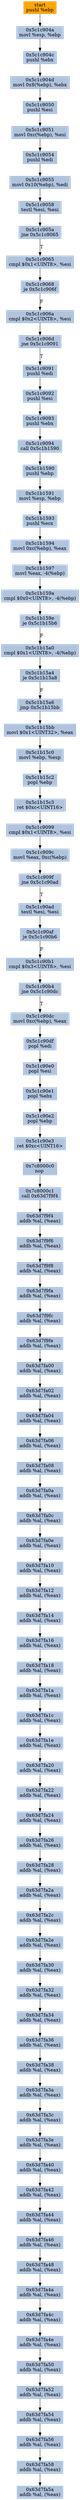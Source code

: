 digraph G {
node[shape=rectangle,style=filled,fillcolor=lightsteelblue,color=lightsteelblue]
bgcolor="transparent"
a0x5c1c9049pushl_ebp[label="start\npushl %ebp",color="lightgrey",fillcolor="orange"];
a0x5c1c904amovl_esp_ebp[label="0x5c1c904a\nmovl %esp, %ebp"];
a0x5c1c904cpushl_ebx[label="0x5c1c904c\npushl %ebx"];
a0x5c1c904dmovl_0x8ebp__ebx[label="0x5c1c904d\nmovl 0x8(%ebp), %ebx"];
a0x5c1c9050pushl_esi[label="0x5c1c9050\npushl %esi"];
a0x5c1c9051movl_0xcebp__esi[label="0x5c1c9051\nmovl 0xc(%ebp), %esi"];
a0x5c1c9054pushl_edi[label="0x5c1c9054\npushl %edi"];
a0x5c1c9055movl_0x10ebp__edi[label="0x5c1c9055\nmovl 0x10(%ebp), %edi"];
a0x5c1c9058testl_esi_esi[label="0x5c1c9058\ntestl %esi, %esi"];
a0x5c1c905ajne_0x5c1c9065[label="0x5c1c905a\njne 0x5c1c9065"];
a0x5c1c9065cmpl_0x1UINT8_esi[label="0x5c1c9065\ncmpl $0x1<UINT8>, %esi"];
a0x5c1c9068je_0x5c1c906f[label="0x5c1c9068\nje 0x5c1c906f"];
a0x5c1c906acmpl_0x2UINT8_esi[label="0x5c1c906a\ncmpl $0x2<UINT8>, %esi"];
a0x5c1c906djne_0x5c1c9091[label="0x5c1c906d\njne 0x5c1c9091"];
a0x5c1c9091pushl_edi[label="0x5c1c9091\npushl %edi"];
a0x5c1c9092pushl_esi[label="0x5c1c9092\npushl %esi"];
a0x5c1c9093pushl_ebx[label="0x5c1c9093\npushl %ebx"];
a0x5c1c9094call_0x5c1b1590[label="0x5c1c9094\ncall 0x5c1b1590"];
a0x5c1b1590pushl_ebp[label="0x5c1b1590\npushl %ebp"];
a0x5c1b1591movl_esp_ebp[label="0x5c1b1591\nmovl %esp, %ebp"];
a0x5c1b1593pushl_ecx[label="0x5c1b1593\npushl %ecx"];
a0x5c1b1594movl_0xcebp__eax[label="0x5c1b1594\nmovl 0xc(%ebp), %eax"];
a0x5c1b1597movl_eax__4ebp_[label="0x5c1b1597\nmovl %eax, -4(%ebp)"];
a0x5c1b159acmpl_0x0UINT8__4ebp_[label="0x5c1b159a\ncmpl $0x0<UINT8>, -4(%ebp)"];
a0x5c1b159eje_0x5c1b15b6[label="0x5c1b159e\nje 0x5c1b15b6"];
a0x5c1b15a0cmpl_0x1UINT8__4ebp_[label="0x5c1b15a0\ncmpl $0x1<UINT8>, -4(%ebp)"];
a0x5c1b15a4je_0x5c1b15a8[label="0x5c1b15a4\nje 0x5c1b15a8"];
a0x5c1b15a6jmp_0x5c1b15bb[label="0x5c1b15a6\njmp 0x5c1b15bb"];
a0x5c1b15bbmovl_0x1UINT32_eax[label="0x5c1b15bb\nmovl $0x1<UINT32>, %eax"];
a0x5c1b15c0movl_ebp_esp[label="0x5c1b15c0\nmovl %ebp, %esp"];
a0x5c1b15c2popl_ebp[label="0x5c1b15c2\npopl %ebp"];
a0x5c1b15c3ret_0xcUINT16[label="0x5c1b15c3\nret $0xc<UINT16>"];
a0x5c1c9099cmpl_0x1UINT8_esi[label="0x5c1c9099\ncmpl $0x1<UINT8>, %esi"];
a0x5c1c909cmovl_eax_0xcebp_[label="0x5c1c909c\nmovl %eax, 0xc(%ebp)"];
a0x5c1c909fjne_0x5c1c90ad[label="0x5c1c909f\njne 0x5c1c90ad"];
a0x5c1c90adtestl_esi_esi[label="0x5c1c90ad\ntestl %esi, %esi"];
a0x5c1c90afje_0x5c1c90b6[label="0x5c1c90af\nje 0x5c1c90b6"];
a0x5c1c90b1cmpl_0x3UINT8_esi[label="0x5c1c90b1\ncmpl $0x3<UINT8>, %esi"];
a0x5c1c90b4jne_0x5c1c90dc[label="0x5c1c90b4\njne 0x5c1c90dc"];
a0x5c1c90dcmovl_0xcebp__eax[label="0x5c1c90dc\nmovl 0xc(%ebp), %eax"];
a0x5c1c90dfpopl_edi[label="0x5c1c90df\npopl %edi"];
a0x5c1c90e0popl_esi[label="0x5c1c90e0\npopl %esi"];
a0x5c1c90e1popl_ebx[label="0x5c1c90e1\npopl %ebx"];
a0x5c1c90e2popl_ebp[label="0x5c1c90e2\npopl %ebp"];
a0x5c1c90e3ret_0xcUINT16[label="0x5c1c90e3\nret $0xc<UINT16>"];
a0x7c8000c0nop_[label="0x7c8000c0\nnop "];
a0x7c8000c1call_0x63d7f9f4[label="0x7c8000c1\ncall 0x63d7f9f4"];
a0x63d7f9f4addb_al_eax_[label="0x63d7f9f4\naddb %al, (%eax)"];
a0x63d7f9f6addb_al_eax_[label="0x63d7f9f6\naddb %al, (%eax)"];
a0x63d7f9f8addb_al_eax_[label="0x63d7f9f8\naddb %al, (%eax)"];
a0x63d7f9faaddb_al_eax_[label="0x63d7f9fa\naddb %al, (%eax)"];
a0x63d7f9fcaddb_al_eax_[label="0x63d7f9fc\naddb %al, (%eax)"];
a0x63d7f9feaddb_al_eax_[label="0x63d7f9fe\naddb %al, (%eax)"];
a0x63d7fa00addb_al_eax_[label="0x63d7fa00\naddb %al, (%eax)"];
a0x63d7fa02addb_al_eax_[label="0x63d7fa02\naddb %al, (%eax)"];
a0x63d7fa04addb_al_eax_[label="0x63d7fa04\naddb %al, (%eax)"];
a0x63d7fa06addb_al_eax_[label="0x63d7fa06\naddb %al, (%eax)"];
a0x63d7fa08addb_al_eax_[label="0x63d7fa08\naddb %al, (%eax)"];
a0x63d7fa0aaddb_al_eax_[label="0x63d7fa0a\naddb %al, (%eax)"];
a0x63d7fa0caddb_al_eax_[label="0x63d7fa0c\naddb %al, (%eax)"];
a0x63d7fa0eaddb_al_eax_[label="0x63d7fa0e\naddb %al, (%eax)"];
a0x63d7fa10addb_al_eax_[label="0x63d7fa10\naddb %al, (%eax)"];
a0x63d7fa12addb_al_eax_[label="0x63d7fa12\naddb %al, (%eax)"];
a0x63d7fa14addb_al_eax_[label="0x63d7fa14\naddb %al, (%eax)"];
a0x63d7fa16addb_al_eax_[label="0x63d7fa16\naddb %al, (%eax)"];
a0x63d7fa18addb_al_eax_[label="0x63d7fa18\naddb %al, (%eax)"];
a0x63d7fa1aaddb_al_eax_[label="0x63d7fa1a\naddb %al, (%eax)"];
a0x63d7fa1caddb_al_eax_[label="0x63d7fa1c\naddb %al, (%eax)"];
a0x63d7fa1eaddb_al_eax_[label="0x63d7fa1e\naddb %al, (%eax)"];
a0x63d7fa20addb_al_eax_[label="0x63d7fa20\naddb %al, (%eax)"];
a0x63d7fa22addb_al_eax_[label="0x63d7fa22\naddb %al, (%eax)"];
a0x63d7fa24addb_al_eax_[label="0x63d7fa24\naddb %al, (%eax)"];
a0x63d7fa26addb_al_eax_[label="0x63d7fa26\naddb %al, (%eax)"];
a0x63d7fa28addb_al_eax_[label="0x63d7fa28\naddb %al, (%eax)"];
a0x63d7fa2aaddb_al_eax_[label="0x63d7fa2a\naddb %al, (%eax)"];
a0x63d7fa2caddb_al_eax_[label="0x63d7fa2c\naddb %al, (%eax)"];
a0x63d7fa2eaddb_al_eax_[label="0x63d7fa2e\naddb %al, (%eax)"];
a0x63d7fa30addb_al_eax_[label="0x63d7fa30\naddb %al, (%eax)"];
a0x63d7fa32addb_al_eax_[label="0x63d7fa32\naddb %al, (%eax)"];
a0x63d7fa34addb_al_eax_[label="0x63d7fa34\naddb %al, (%eax)"];
a0x63d7fa36addb_al_eax_[label="0x63d7fa36\naddb %al, (%eax)"];
a0x63d7fa38addb_al_eax_[label="0x63d7fa38\naddb %al, (%eax)"];
a0x63d7fa3aaddb_al_eax_[label="0x63d7fa3a\naddb %al, (%eax)"];
a0x63d7fa3caddb_al_eax_[label="0x63d7fa3c\naddb %al, (%eax)"];
a0x63d7fa3eaddb_al_eax_[label="0x63d7fa3e\naddb %al, (%eax)"];
a0x63d7fa40addb_al_eax_[label="0x63d7fa40\naddb %al, (%eax)"];
a0x63d7fa42addb_al_eax_[label="0x63d7fa42\naddb %al, (%eax)"];
a0x63d7fa44addb_al_eax_[label="0x63d7fa44\naddb %al, (%eax)"];
a0x63d7fa46addb_al_eax_[label="0x63d7fa46\naddb %al, (%eax)"];
a0x63d7fa48addb_al_eax_[label="0x63d7fa48\naddb %al, (%eax)"];
a0x63d7fa4aaddb_al_eax_[label="0x63d7fa4a\naddb %al, (%eax)"];
a0x63d7fa4caddb_al_eax_[label="0x63d7fa4c\naddb %al, (%eax)"];
a0x63d7fa4eaddb_al_eax_[label="0x63d7fa4e\naddb %al, (%eax)"];
a0x63d7fa50addb_al_eax_[label="0x63d7fa50\naddb %al, (%eax)"];
a0x63d7fa52addb_al_eax_[label="0x63d7fa52\naddb %al, (%eax)"];
a0x63d7fa54addb_al_eax_[label="0x63d7fa54\naddb %al, (%eax)"];
a0x63d7fa56addb_al_eax_[label="0x63d7fa56\naddb %al, (%eax)"];
a0x63d7fa58addb_al_eax_[label="0x63d7fa58\naddb %al, (%eax)"];
a0x63d7fa5aaddb_al_eax_[label="0x63d7fa5a\naddb %al, (%eax)"];
a0x5c1c9049pushl_ebp -> a0x5c1c904amovl_esp_ebp [color="#000000"];
a0x5c1c904amovl_esp_ebp -> a0x5c1c904cpushl_ebx [color="#000000"];
a0x5c1c904cpushl_ebx -> a0x5c1c904dmovl_0x8ebp__ebx [color="#000000"];
a0x5c1c904dmovl_0x8ebp__ebx -> a0x5c1c9050pushl_esi [color="#000000"];
a0x5c1c9050pushl_esi -> a0x5c1c9051movl_0xcebp__esi [color="#000000"];
a0x5c1c9051movl_0xcebp__esi -> a0x5c1c9054pushl_edi [color="#000000"];
a0x5c1c9054pushl_edi -> a0x5c1c9055movl_0x10ebp__edi [color="#000000"];
a0x5c1c9055movl_0x10ebp__edi -> a0x5c1c9058testl_esi_esi [color="#000000"];
a0x5c1c9058testl_esi_esi -> a0x5c1c905ajne_0x5c1c9065 [color="#000000"];
a0x5c1c905ajne_0x5c1c9065 -> a0x5c1c9065cmpl_0x1UINT8_esi [color="#000000",label="T"];
a0x5c1c9065cmpl_0x1UINT8_esi -> a0x5c1c9068je_0x5c1c906f [color="#000000"];
a0x5c1c9068je_0x5c1c906f -> a0x5c1c906acmpl_0x2UINT8_esi [color="#000000",label="F"];
a0x5c1c906acmpl_0x2UINT8_esi -> a0x5c1c906djne_0x5c1c9091 [color="#000000"];
a0x5c1c906djne_0x5c1c9091 -> a0x5c1c9091pushl_edi [color="#000000",label="T"];
a0x5c1c9091pushl_edi -> a0x5c1c9092pushl_esi [color="#000000"];
a0x5c1c9092pushl_esi -> a0x5c1c9093pushl_ebx [color="#000000"];
a0x5c1c9093pushl_ebx -> a0x5c1c9094call_0x5c1b1590 [color="#000000"];
a0x5c1c9094call_0x5c1b1590 -> a0x5c1b1590pushl_ebp [color="#000000"];
a0x5c1b1590pushl_ebp -> a0x5c1b1591movl_esp_ebp [color="#000000"];
a0x5c1b1591movl_esp_ebp -> a0x5c1b1593pushl_ecx [color="#000000"];
a0x5c1b1593pushl_ecx -> a0x5c1b1594movl_0xcebp__eax [color="#000000"];
a0x5c1b1594movl_0xcebp__eax -> a0x5c1b1597movl_eax__4ebp_ [color="#000000"];
a0x5c1b1597movl_eax__4ebp_ -> a0x5c1b159acmpl_0x0UINT8__4ebp_ [color="#000000"];
a0x5c1b159acmpl_0x0UINT8__4ebp_ -> a0x5c1b159eje_0x5c1b15b6 [color="#000000"];
a0x5c1b159eje_0x5c1b15b6 -> a0x5c1b15a0cmpl_0x1UINT8__4ebp_ [color="#000000",label="F"];
a0x5c1b15a0cmpl_0x1UINT8__4ebp_ -> a0x5c1b15a4je_0x5c1b15a8 [color="#000000"];
a0x5c1b15a4je_0x5c1b15a8 -> a0x5c1b15a6jmp_0x5c1b15bb [color="#000000",label="F"];
a0x5c1b15a6jmp_0x5c1b15bb -> a0x5c1b15bbmovl_0x1UINT32_eax [color="#000000"];
a0x5c1b15bbmovl_0x1UINT32_eax -> a0x5c1b15c0movl_ebp_esp [color="#000000"];
a0x5c1b15c0movl_ebp_esp -> a0x5c1b15c2popl_ebp [color="#000000"];
a0x5c1b15c2popl_ebp -> a0x5c1b15c3ret_0xcUINT16 [color="#000000"];
a0x5c1b15c3ret_0xcUINT16 -> a0x5c1c9099cmpl_0x1UINT8_esi [color="#000000"];
a0x5c1c9099cmpl_0x1UINT8_esi -> a0x5c1c909cmovl_eax_0xcebp_ [color="#000000"];
a0x5c1c909cmovl_eax_0xcebp_ -> a0x5c1c909fjne_0x5c1c90ad [color="#000000"];
a0x5c1c909fjne_0x5c1c90ad -> a0x5c1c90adtestl_esi_esi [color="#000000",label="T"];
a0x5c1c90adtestl_esi_esi -> a0x5c1c90afje_0x5c1c90b6 [color="#000000"];
a0x5c1c90afje_0x5c1c90b6 -> a0x5c1c90b1cmpl_0x3UINT8_esi [color="#000000",label="F"];
a0x5c1c90b1cmpl_0x3UINT8_esi -> a0x5c1c90b4jne_0x5c1c90dc [color="#000000"];
a0x5c1c90b4jne_0x5c1c90dc -> a0x5c1c90dcmovl_0xcebp__eax [color="#000000",label="T"];
a0x5c1c90dcmovl_0xcebp__eax -> a0x5c1c90dfpopl_edi [color="#000000"];
a0x5c1c90dfpopl_edi -> a0x5c1c90e0popl_esi [color="#000000"];
a0x5c1c90e0popl_esi -> a0x5c1c90e1popl_ebx [color="#000000"];
a0x5c1c90e1popl_ebx -> a0x5c1c90e2popl_ebp [color="#000000"];
a0x5c1c90e2popl_ebp -> a0x5c1c90e3ret_0xcUINT16 [color="#000000"];
a0x5c1c90e3ret_0xcUINT16 -> a0x7c8000c0nop_ [color="#000000"];
a0x7c8000c0nop_ -> a0x7c8000c1call_0x63d7f9f4 [color="#000000"];
a0x7c8000c1call_0x63d7f9f4 -> a0x63d7f9f4addb_al_eax_ [color="#000000"];
a0x63d7f9f4addb_al_eax_ -> a0x63d7f9f6addb_al_eax_ [color="#000000"];
a0x63d7f9f6addb_al_eax_ -> a0x63d7f9f8addb_al_eax_ [color="#000000"];
a0x63d7f9f8addb_al_eax_ -> a0x63d7f9faaddb_al_eax_ [color="#000000"];
a0x63d7f9faaddb_al_eax_ -> a0x63d7f9fcaddb_al_eax_ [color="#000000"];
a0x63d7f9fcaddb_al_eax_ -> a0x63d7f9feaddb_al_eax_ [color="#000000"];
a0x63d7f9feaddb_al_eax_ -> a0x63d7fa00addb_al_eax_ [color="#000000"];
a0x63d7fa00addb_al_eax_ -> a0x63d7fa02addb_al_eax_ [color="#000000"];
a0x63d7fa02addb_al_eax_ -> a0x63d7fa04addb_al_eax_ [color="#000000"];
a0x63d7fa04addb_al_eax_ -> a0x63d7fa06addb_al_eax_ [color="#000000"];
a0x63d7fa06addb_al_eax_ -> a0x63d7fa08addb_al_eax_ [color="#000000"];
a0x63d7fa08addb_al_eax_ -> a0x63d7fa0aaddb_al_eax_ [color="#000000"];
a0x63d7fa0aaddb_al_eax_ -> a0x63d7fa0caddb_al_eax_ [color="#000000"];
a0x63d7fa0caddb_al_eax_ -> a0x63d7fa0eaddb_al_eax_ [color="#000000"];
a0x63d7fa0eaddb_al_eax_ -> a0x63d7fa10addb_al_eax_ [color="#000000"];
a0x63d7fa10addb_al_eax_ -> a0x63d7fa12addb_al_eax_ [color="#000000"];
a0x63d7fa12addb_al_eax_ -> a0x63d7fa14addb_al_eax_ [color="#000000"];
a0x63d7fa14addb_al_eax_ -> a0x63d7fa16addb_al_eax_ [color="#000000"];
a0x63d7fa16addb_al_eax_ -> a0x63d7fa18addb_al_eax_ [color="#000000"];
a0x63d7fa18addb_al_eax_ -> a0x63d7fa1aaddb_al_eax_ [color="#000000"];
a0x63d7fa1aaddb_al_eax_ -> a0x63d7fa1caddb_al_eax_ [color="#000000"];
a0x63d7fa1caddb_al_eax_ -> a0x63d7fa1eaddb_al_eax_ [color="#000000"];
a0x63d7fa1eaddb_al_eax_ -> a0x63d7fa20addb_al_eax_ [color="#000000"];
a0x63d7fa20addb_al_eax_ -> a0x63d7fa22addb_al_eax_ [color="#000000"];
a0x63d7fa22addb_al_eax_ -> a0x63d7fa24addb_al_eax_ [color="#000000"];
a0x63d7fa24addb_al_eax_ -> a0x63d7fa26addb_al_eax_ [color="#000000"];
a0x63d7fa26addb_al_eax_ -> a0x63d7fa28addb_al_eax_ [color="#000000"];
a0x63d7fa28addb_al_eax_ -> a0x63d7fa2aaddb_al_eax_ [color="#000000"];
a0x63d7fa2aaddb_al_eax_ -> a0x63d7fa2caddb_al_eax_ [color="#000000"];
a0x63d7fa2caddb_al_eax_ -> a0x63d7fa2eaddb_al_eax_ [color="#000000"];
a0x63d7fa2eaddb_al_eax_ -> a0x63d7fa30addb_al_eax_ [color="#000000"];
a0x63d7fa30addb_al_eax_ -> a0x63d7fa32addb_al_eax_ [color="#000000"];
a0x63d7fa32addb_al_eax_ -> a0x63d7fa34addb_al_eax_ [color="#000000"];
a0x63d7fa34addb_al_eax_ -> a0x63d7fa36addb_al_eax_ [color="#000000"];
a0x63d7fa36addb_al_eax_ -> a0x63d7fa38addb_al_eax_ [color="#000000"];
a0x63d7fa38addb_al_eax_ -> a0x63d7fa3aaddb_al_eax_ [color="#000000"];
a0x63d7fa3aaddb_al_eax_ -> a0x63d7fa3caddb_al_eax_ [color="#000000"];
a0x63d7fa3caddb_al_eax_ -> a0x63d7fa3eaddb_al_eax_ [color="#000000"];
a0x63d7fa3eaddb_al_eax_ -> a0x63d7fa40addb_al_eax_ [color="#000000"];
a0x63d7fa40addb_al_eax_ -> a0x63d7fa42addb_al_eax_ [color="#000000"];
a0x63d7fa42addb_al_eax_ -> a0x63d7fa44addb_al_eax_ [color="#000000"];
a0x63d7fa44addb_al_eax_ -> a0x63d7fa46addb_al_eax_ [color="#000000"];
a0x63d7fa46addb_al_eax_ -> a0x63d7fa48addb_al_eax_ [color="#000000"];
a0x63d7fa48addb_al_eax_ -> a0x63d7fa4aaddb_al_eax_ [color="#000000"];
a0x63d7fa4aaddb_al_eax_ -> a0x63d7fa4caddb_al_eax_ [color="#000000"];
a0x63d7fa4caddb_al_eax_ -> a0x63d7fa4eaddb_al_eax_ [color="#000000"];
a0x63d7fa4eaddb_al_eax_ -> a0x63d7fa50addb_al_eax_ [color="#000000"];
a0x63d7fa50addb_al_eax_ -> a0x63d7fa52addb_al_eax_ [color="#000000"];
a0x63d7fa52addb_al_eax_ -> a0x63d7fa54addb_al_eax_ [color="#000000"];
a0x63d7fa54addb_al_eax_ -> a0x63d7fa56addb_al_eax_ [color="#000000"];
a0x63d7fa56addb_al_eax_ -> a0x63d7fa58addb_al_eax_ [color="#000000"];
a0x63d7fa58addb_al_eax_ -> a0x63d7fa5aaddb_al_eax_ [color="#000000"];
}
